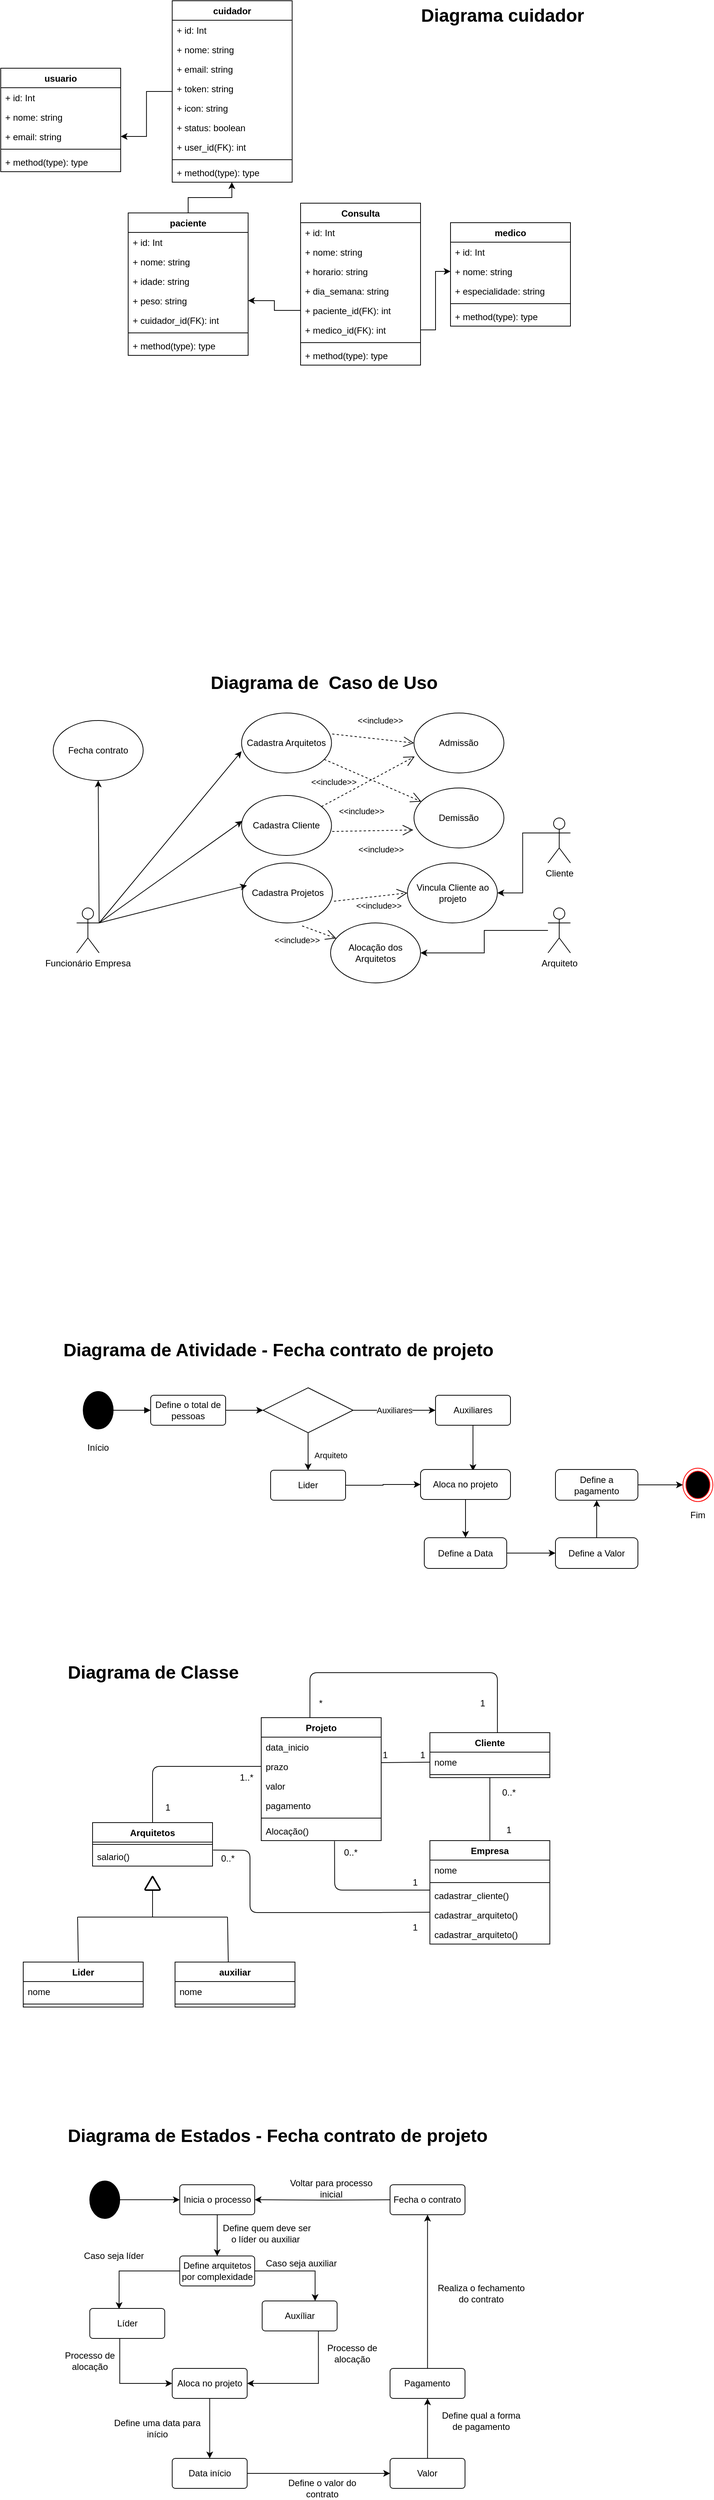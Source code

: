 <mxfile version="13.7.7" type="github">
  <diagram id="7yfuaPFkPIxmF3ERDpuB" name="Page-1">
    <mxGraphModel dx="1144" dy="1663" grid="1" gridSize="10" guides="1" tooltips="1" connect="1" arrows="1" fold="1" page="1" pageScale="1" pageWidth="827" pageHeight="1169" math="0" shadow="0">
      <root>
        <mxCell id="0" />
        <mxCell id="1" parent="0" />
        <mxCell id="OQ-tgse1IF2DtPBvfUPW-3" value="Funcionário Empresa&lt;br&gt;" style="shape=umlActor;verticalLabelPosition=bottom;verticalAlign=top;html=1;outlineConnect=0;" parent="1" vertex="1">
          <mxGeometry x="111.25" y="220" width="30" height="60" as="geometry" />
        </mxCell>
        <mxCell id="YpTb2yDTS_H1-tRBZsGE-2" value="Cadastra Arquitetos" style="ellipse;whiteSpace=wrap;html=1;" parent="1" vertex="1">
          <mxGeometry x="331.25" y="-40" width="120" height="80" as="geometry" />
        </mxCell>
        <mxCell id="nLzH2ek33vE7qJnSyAT2-4" value="Cadastra Cliente" style="ellipse;whiteSpace=wrap;html=1;" parent="1" vertex="1">
          <mxGeometry x="331.25" y="70" width="120" height="80" as="geometry" />
        </mxCell>
        <mxCell id="nLzH2ek33vE7qJnSyAT2-5" value="" style="endArrow=classic;html=1;exitX=1;exitY=0.333;exitDx=0;exitDy=0;exitPerimeter=0;entryX=0.008;entryY=0.425;entryDx=0;entryDy=0;entryPerimeter=0;" parent="1" source="OQ-tgse1IF2DtPBvfUPW-3" target="nLzH2ek33vE7qJnSyAT2-4" edge="1">
          <mxGeometry width="50" height="50" relative="1" as="geometry">
            <mxPoint x="381.25" y="330" as="sourcePoint" />
            <mxPoint x="431.25" y="280" as="targetPoint" />
          </mxGeometry>
        </mxCell>
        <mxCell id="nLzH2ek33vE7qJnSyAT2-6" value="Cadastra Projetos" style="ellipse;whiteSpace=wrap;html=1;" parent="1" vertex="1">
          <mxGeometry x="332.5" y="160" width="120" height="80" as="geometry" />
        </mxCell>
        <mxCell id="BsANQgFrOGwPwV-zjlsd-1" value="" style="endArrow=classic;html=1;entryX=0.05;entryY=0.375;entryDx=0;entryDy=0;entryPerimeter=0;" parent="1" target="nLzH2ek33vE7qJnSyAT2-6" edge="1">
          <mxGeometry width="50" height="50" relative="1" as="geometry">
            <mxPoint x="141.25" y="240" as="sourcePoint" />
            <mxPoint x="316.21" y="244" as="targetPoint" />
          </mxGeometry>
        </mxCell>
        <mxCell id="BsANQgFrOGwPwV-zjlsd-2" value="" style="endArrow=classic;html=1;entryX=0;entryY=0.638;entryDx=0;entryDy=0;entryPerimeter=0;" parent="1" target="YpTb2yDTS_H1-tRBZsGE-2" edge="1">
          <mxGeometry width="50" height="50" relative="1" as="geometry">
            <mxPoint x="141.25" y="240" as="sourcePoint" />
            <mxPoint x="431.25" y="280" as="targetPoint" />
          </mxGeometry>
        </mxCell>
        <mxCell id="BsANQgFrOGwPwV-zjlsd-3" value="Fecha contrato" style="ellipse;whiteSpace=wrap;html=1;" parent="1" vertex="1">
          <mxGeometry x="80" y="-30" width="120" height="80" as="geometry" />
        </mxCell>
        <mxCell id="BsANQgFrOGwPwV-zjlsd-4" value="" style="endArrow=classic;html=1;entryX=0.5;entryY=1;entryDx=0;entryDy=0;" parent="1" target="BsANQgFrOGwPwV-zjlsd-3" edge="1">
          <mxGeometry width="50" height="50" relative="1" as="geometry">
            <mxPoint x="141.25" y="240" as="sourcePoint" />
            <mxPoint x="431.25" y="340" as="targetPoint" />
          </mxGeometry>
        </mxCell>
        <mxCell id="BsANQgFrOGwPwV-zjlsd-6" value="Alocação dos Arquitetos" style="ellipse;whiteSpace=wrap;html=1;" parent="1" vertex="1">
          <mxGeometry x="450" y="240" width="120" height="80" as="geometry" />
        </mxCell>
        <mxCell id="BsANQgFrOGwPwV-zjlsd-9" value="Vincula Cliente ao projeto" style="ellipse;whiteSpace=wrap;html=1;" parent="1" vertex="1">
          <mxGeometry x="552.5" y="160" width="120" height="80" as="geometry" />
        </mxCell>
        <mxCell id="BsANQgFrOGwPwV-zjlsd-17" value="&amp;lt;&amp;lt;include&amp;gt;&amp;gt;" style="endArrow=open;endSize=12;dashed=1;html=1;exitX=1.017;exitY=0.638;exitDx=0;exitDy=0;exitPerimeter=0;entryX=0;entryY=0.5;entryDx=0;entryDy=0;" parent="1" source="nLzH2ek33vE7qJnSyAT2-6" target="BsANQgFrOGwPwV-zjlsd-9" edge="1">
          <mxGeometry x="0.186" y="-13" width="160" relative="1" as="geometry">
            <mxPoint x="361.25" y="220" as="sourcePoint" />
            <mxPoint x="581.25" y="240" as="targetPoint" />
            <mxPoint as="offset" />
          </mxGeometry>
        </mxCell>
        <mxCell id="BsANQgFrOGwPwV-zjlsd-18" value="Admissão" style="ellipse;whiteSpace=wrap;html=1;" parent="1" vertex="1">
          <mxGeometry x="561.25" y="-40" width="120" height="80" as="geometry" />
        </mxCell>
        <mxCell id="BsANQgFrOGwPwV-zjlsd-19" value="Demissão" style="ellipse;whiteSpace=wrap;html=1;" parent="1" vertex="1">
          <mxGeometry x="561.25" y="60" width="120" height="80" as="geometry" />
        </mxCell>
        <mxCell id="BsANQgFrOGwPwV-zjlsd-20" value="&amp;lt;&amp;lt;include&amp;gt;&amp;gt;" style="endArrow=open;endSize=12;dashed=1;html=1;exitX=1.008;exitY=0.6;exitDx=0;exitDy=0;exitPerimeter=0;entryX=-0.008;entryY=0.7;entryDx=0;entryDy=0;entryPerimeter=0;" parent="1" source="nLzH2ek33vE7qJnSyAT2-4" target="BsANQgFrOGwPwV-zjlsd-19" edge="1">
          <mxGeometry x="0.183" y="-26" width="160" relative="1" as="geometry">
            <mxPoint x="463.29" y="271.04" as="sourcePoint" />
            <mxPoint x="551.25" y="120" as="targetPoint" />
            <mxPoint y="-1" as="offset" />
          </mxGeometry>
        </mxCell>
        <mxCell id="BsANQgFrOGwPwV-zjlsd-22" value="&amp;lt;&amp;lt;include&amp;gt;&amp;gt;" style="endArrow=open;endSize=12;dashed=1;html=1;exitX=1.008;exitY=0.35;exitDx=0;exitDy=0;exitPerimeter=0;entryX=0;entryY=0.5;entryDx=0;entryDy=0;" parent="1" source="YpTb2yDTS_H1-tRBZsGE-2" target="BsANQgFrOGwPwV-zjlsd-18" edge="1">
          <mxGeometry x="0.118" y="25" width="160" relative="1" as="geometry">
            <mxPoint x="462.21" y="148" as="sourcePoint" />
            <mxPoint x="570.29" y="126" as="targetPoint" />
            <mxPoint as="offset" />
          </mxGeometry>
        </mxCell>
        <mxCell id="BsANQgFrOGwPwV-zjlsd-23" value="&amp;lt;&amp;lt;include&amp;gt;&amp;gt;" style="endArrow=open;endSize=12;dashed=1;html=1;entryX=0.008;entryY=0.725;entryDx=0;entryDy=0;entryPerimeter=0;" parent="1" source="nLzH2ek33vE7qJnSyAT2-4" target="BsANQgFrOGwPwV-zjlsd-18" edge="1">
          <mxGeometry x="-0.374" y="-31" width="160" relative="1" as="geometry">
            <mxPoint x="462.21" y="148" as="sourcePoint" />
            <mxPoint x="570.29" y="126" as="targetPoint" />
            <mxPoint as="offset" />
          </mxGeometry>
        </mxCell>
        <mxCell id="BsANQgFrOGwPwV-zjlsd-24" value="&amp;lt;&amp;lt;include&amp;gt;&amp;gt;" style="endArrow=open;endSize=12;dashed=1;html=1;" parent="1" source="YpTb2yDTS_H1-tRBZsGE-2" target="BsANQgFrOGwPwV-zjlsd-19" edge="1">
          <mxGeometry x="-0.666" y="-23" width="160" relative="1" as="geometry">
            <mxPoint x="452.21" y="-2" as="sourcePoint" />
            <mxPoint x="571.25" y="10" as="targetPoint" />
            <mxPoint as="offset" />
          </mxGeometry>
        </mxCell>
        <mxCell id="Zmke27qp80-n7V2kaBV9-30" style="edgeStyle=orthogonalEdgeStyle;rounded=0;orthogonalLoop=1;jettySize=auto;html=1;" edge="1" parent="1" source="Zmke27qp80-n7V2kaBV9-21" target="Zmke27qp80-n7V2kaBV9-8">
          <mxGeometry relative="1" as="geometry" />
        </mxCell>
        <mxCell id="Zmke27qp80-n7V2kaBV9-1" value="usuario" style="swimlane;fontStyle=1;align=center;verticalAlign=top;childLayout=stackLayout;horizontal=1;startSize=26;horizontalStack=0;resizeParent=1;resizeParentMax=0;resizeLast=0;collapsible=1;marginBottom=0;" vertex="1" parent="1">
          <mxGeometry x="10" y="-900" width="160" height="138" as="geometry" />
        </mxCell>
        <mxCell id="Zmke27qp80-n7V2kaBV9-2" value="+ id: Int" style="text;strokeColor=none;fillColor=none;align=left;verticalAlign=top;spacingLeft=4;spacingRight=4;overflow=hidden;rotatable=0;points=[[0,0.5],[1,0.5]];portConstraint=eastwest;" vertex="1" parent="Zmke27qp80-n7V2kaBV9-1">
          <mxGeometry y="26" width="160" height="26" as="geometry" />
        </mxCell>
        <mxCell id="Zmke27qp80-n7V2kaBV9-6" value="+ nome: string" style="text;strokeColor=none;fillColor=none;align=left;verticalAlign=top;spacingLeft=4;spacingRight=4;overflow=hidden;rotatable=0;points=[[0,0.5],[1,0.5]];portConstraint=eastwest;" vertex="1" parent="Zmke27qp80-n7V2kaBV9-1">
          <mxGeometry y="52" width="160" height="26" as="geometry" />
        </mxCell>
        <mxCell id="Zmke27qp80-n7V2kaBV9-8" value="+ email: string" style="text;strokeColor=none;fillColor=none;align=left;verticalAlign=top;spacingLeft=4;spacingRight=4;overflow=hidden;rotatable=0;points=[[0,0.5],[1,0.5]];portConstraint=eastwest;" vertex="1" parent="Zmke27qp80-n7V2kaBV9-1">
          <mxGeometry y="78" width="160" height="26" as="geometry" />
        </mxCell>
        <mxCell id="Zmke27qp80-n7V2kaBV9-3" value="" style="line;strokeWidth=1;fillColor=none;align=left;verticalAlign=middle;spacingTop=-1;spacingLeft=3;spacingRight=3;rotatable=0;labelPosition=right;points=[];portConstraint=eastwest;" vertex="1" parent="Zmke27qp80-n7V2kaBV9-1">
          <mxGeometry y="104" width="160" height="8" as="geometry" />
        </mxCell>
        <mxCell id="Zmke27qp80-n7V2kaBV9-4" value="+ method(type): type" style="text;strokeColor=none;fillColor=none;align=left;verticalAlign=top;spacingLeft=4;spacingRight=4;overflow=hidden;rotatable=0;points=[[0,0.5],[1,0.5]];portConstraint=eastwest;" vertex="1" parent="Zmke27qp80-n7V2kaBV9-1">
          <mxGeometry y="112" width="160" height="26" as="geometry" />
        </mxCell>
        <mxCell id="Zmke27qp80-n7V2kaBV9-15" value="Consulta" style="swimlane;fontStyle=1;align=center;verticalAlign=top;childLayout=stackLayout;horizontal=1;startSize=26;horizontalStack=0;resizeParent=1;resizeParentMax=0;resizeLast=0;collapsible=1;marginBottom=0;" vertex="1" parent="1">
          <mxGeometry x="410" y="-720" width="160" height="216" as="geometry" />
        </mxCell>
        <mxCell id="Zmke27qp80-n7V2kaBV9-16" value="+ id: Int" style="text;strokeColor=none;fillColor=none;align=left;verticalAlign=top;spacingLeft=4;spacingRight=4;overflow=hidden;rotatable=0;points=[[0,0.5],[1,0.5]];portConstraint=eastwest;" vertex="1" parent="Zmke27qp80-n7V2kaBV9-15">
          <mxGeometry y="26" width="160" height="26" as="geometry" />
        </mxCell>
        <mxCell id="Zmke27qp80-n7V2kaBV9-17" value="+ nome: string" style="text;strokeColor=none;fillColor=none;align=left;verticalAlign=top;spacingLeft=4;spacingRight=4;overflow=hidden;rotatable=0;points=[[0,0.5],[1,0.5]];portConstraint=eastwest;" vertex="1" parent="Zmke27qp80-n7V2kaBV9-15">
          <mxGeometry y="52" width="160" height="26" as="geometry" />
        </mxCell>
        <mxCell id="Zmke27qp80-n7V2kaBV9-29" value="+ horario: string" style="text;strokeColor=none;fillColor=none;align=left;verticalAlign=top;spacingLeft=4;spacingRight=4;overflow=hidden;rotatable=0;points=[[0,0.5],[1,0.5]];portConstraint=eastwest;" vertex="1" parent="Zmke27qp80-n7V2kaBV9-15">
          <mxGeometry y="78" width="160" height="26" as="geometry" />
        </mxCell>
        <mxCell id="Zmke27qp80-n7V2kaBV9-18" value="+ dia_semana: string" style="text;strokeColor=none;fillColor=none;align=left;verticalAlign=top;spacingLeft=4;spacingRight=4;overflow=hidden;rotatable=0;points=[[0,0.5],[1,0.5]];portConstraint=eastwest;" vertex="1" parent="Zmke27qp80-n7V2kaBV9-15">
          <mxGeometry y="104" width="160" height="26" as="geometry" />
        </mxCell>
        <mxCell id="Zmke27qp80-n7V2kaBV9-41" value="+ paciente_id(FK): int" style="text;strokeColor=none;fillColor=none;align=left;verticalAlign=top;spacingLeft=4;spacingRight=4;overflow=hidden;rotatable=0;points=[[0,0.5],[1,0.5]];portConstraint=eastwest;" vertex="1" parent="Zmke27qp80-n7V2kaBV9-15">
          <mxGeometry y="130" width="160" height="26" as="geometry" />
        </mxCell>
        <mxCell id="Zmke27qp80-n7V2kaBV9-42" value="+ medico_id(FK): int" style="text;strokeColor=none;fillColor=none;align=left;verticalAlign=top;spacingLeft=4;spacingRight=4;overflow=hidden;rotatable=0;points=[[0,0.5],[1,0.5]];portConstraint=eastwest;" vertex="1" parent="Zmke27qp80-n7V2kaBV9-15">
          <mxGeometry y="156" width="160" height="26" as="geometry" />
        </mxCell>
        <mxCell id="Zmke27qp80-n7V2kaBV9-19" value="" style="line;strokeWidth=1;fillColor=none;align=left;verticalAlign=middle;spacingTop=-1;spacingLeft=3;spacingRight=3;rotatable=0;labelPosition=right;points=[];portConstraint=eastwest;" vertex="1" parent="Zmke27qp80-n7V2kaBV9-15">
          <mxGeometry y="182" width="160" height="8" as="geometry" />
        </mxCell>
        <mxCell id="Zmke27qp80-n7V2kaBV9-20" value="+ method(type): type" style="text;strokeColor=none;fillColor=none;align=left;verticalAlign=top;spacingLeft=4;spacingRight=4;overflow=hidden;rotatable=0;points=[[0,0.5],[1,0.5]];portConstraint=eastwest;" vertex="1" parent="Zmke27qp80-n7V2kaBV9-15">
          <mxGeometry y="190" width="160" height="26" as="geometry" />
        </mxCell>
        <mxCell id="Zmke27qp80-n7V2kaBV9-21" value="cuidador" style="swimlane;fontStyle=1;align=center;verticalAlign=top;childLayout=stackLayout;horizontal=1;startSize=26;horizontalStack=0;resizeParent=1;resizeParentMax=0;resizeLast=0;collapsible=1;marginBottom=0;" vertex="1" parent="1">
          <mxGeometry x="238.75" y="-990" width="160" height="242" as="geometry" />
        </mxCell>
        <mxCell id="Zmke27qp80-n7V2kaBV9-22" value="+ id: Int" style="text;strokeColor=none;fillColor=none;align=left;verticalAlign=top;spacingLeft=4;spacingRight=4;overflow=hidden;rotatable=0;points=[[0,0.5],[1,0.5]];portConstraint=eastwest;" vertex="1" parent="Zmke27qp80-n7V2kaBV9-21">
          <mxGeometry y="26" width="160" height="26" as="geometry" />
        </mxCell>
        <mxCell id="Zmke27qp80-n7V2kaBV9-23" value="+ nome: string" style="text;strokeColor=none;fillColor=none;align=left;verticalAlign=top;spacingLeft=4;spacingRight=4;overflow=hidden;rotatable=0;points=[[0,0.5],[1,0.5]];portConstraint=eastwest;" vertex="1" parent="Zmke27qp80-n7V2kaBV9-21">
          <mxGeometry y="52" width="160" height="26" as="geometry" />
        </mxCell>
        <mxCell id="Zmke27qp80-n7V2kaBV9-27" value="+ email: string" style="text;strokeColor=none;fillColor=none;align=left;verticalAlign=top;spacingLeft=4;spacingRight=4;overflow=hidden;rotatable=0;points=[[0,0.5],[1,0.5]];portConstraint=eastwest;" vertex="1" parent="Zmke27qp80-n7V2kaBV9-21">
          <mxGeometry y="78" width="160" height="26" as="geometry" />
        </mxCell>
        <mxCell id="Zmke27qp80-n7V2kaBV9-45" value="+ token: string" style="text;strokeColor=none;fillColor=none;align=left;verticalAlign=top;spacingLeft=4;spacingRight=4;overflow=hidden;rotatable=0;points=[[0,0.5],[1,0.5]];portConstraint=eastwest;" vertex="1" parent="Zmke27qp80-n7V2kaBV9-21">
          <mxGeometry y="104" width="160" height="26" as="geometry" />
        </mxCell>
        <mxCell id="Zmke27qp80-n7V2kaBV9-46" value="+ icon: string" style="text;strokeColor=none;fillColor=none;align=left;verticalAlign=top;spacingLeft=4;spacingRight=4;overflow=hidden;rotatable=0;points=[[0,0.5],[1,0.5]];portConstraint=eastwest;" vertex="1" parent="Zmke27qp80-n7V2kaBV9-21">
          <mxGeometry y="130" width="160" height="26" as="geometry" />
        </mxCell>
        <mxCell id="Zmke27qp80-n7V2kaBV9-47" value="+ status: boolean" style="text;strokeColor=none;fillColor=none;align=left;verticalAlign=top;spacingLeft=4;spacingRight=4;overflow=hidden;rotatable=0;points=[[0,0.5],[1,0.5]];portConstraint=eastwest;" vertex="1" parent="Zmke27qp80-n7V2kaBV9-21">
          <mxGeometry y="156" width="160" height="26" as="geometry" />
        </mxCell>
        <mxCell id="Zmke27qp80-n7V2kaBV9-24" value="+ user_id(FK): int" style="text;strokeColor=none;fillColor=none;align=left;verticalAlign=top;spacingLeft=4;spacingRight=4;overflow=hidden;rotatable=0;points=[[0,0.5],[1,0.5]];portConstraint=eastwest;" vertex="1" parent="Zmke27qp80-n7V2kaBV9-21">
          <mxGeometry y="182" width="160" height="26" as="geometry" />
        </mxCell>
        <mxCell id="Zmke27qp80-n7V2kaBV9-25" value="" style="line;strokeWidth=1;fillColor=none;align=left;verticalAlign=middle;spacingTop=-1;spacingLeft=3;spacingRight=3;rotatable=0;labelPosition=right;points=[];portConstraint=eastwest;" vertex="1" parent="Zmke27qp80-n7V2kaBV9-21">
          <mxGeometry y="208" width="160" height="8" as="geometry" />
        </mxCell>
        <mxCell id="Zmke27qp80-n7V2kaBV9-26" value="+ method(type): type" style="text;strokeColor=none;fillColor=none;align=left;verticalAlign=top;spacingLeft=4;spacingRight=4;overflow=hidden;rotatable=0;points=[[0,0.5],[1,0.5]];portConstraint=eastwest;" vertex="1" parent="Zmke27qp80-n7V2kaBV9-21">
          <mxGeometry y="216" width="160" height="26" as="geometry" />
        </mxCell>
        <mxCell id="8guNKXexJQ4U-WP37phq-1" value="" style="shape=mxgraph.bpmn.shape;html=1;verticalLabelPosition=bottom;labelBackgroundColor=#000;verticalAlign=top;align=center;perimeter=ellipsePerimeter;outlineConnect=0;outline=standard;symbol=general;strokeColor=#000;fillColor=#000000;" parent="1" vertex="1">
          <mxGeometry x="120" y="865" width="40" height="50" as="geometry" />
        </mxCell>
        <mxCell id="8guNKXexJQ4U-WP37phq-3" value="" style="endArrow=block;endFill=1;endSize=6;html=1;exitX=1;exitY=0.5;exitDx=0;exitDy=0;entryX=0;entryY=0.5;entryDx=0;entryDy=0;" parent="1" source="8guNKXexJQ4U-WP37phq-1" target="8guNKXexJQ4U-WP37phq-5" edge="1">
          <mxGeometry width="100" relative="1" as="geometry">
            <mxPoint x="340" y="870" as="sourcePoint" />
            <mxPoint x="240" y="905" as="targetPoint" />
          </mxGeometry>
        </mxCell>
        <mxCell id="8guNKXexJQ4U-WP37phq-4" value="" style="shape=rhombus;perimeter=rhombusPerimeter;whiteSpace=wrap;html=1;align=center;" parent="1" vertex="1">
          <mxGeometry x="360" y="860" width="120" height="60" as="geometry" />
        </mxCell>
        <mxCell id="8guNKXexJQ4U-WP37phq-5" value="Define o total de pessoas" style="rounded=1;arcSize=10;whiteSpace=wrap;html=1;align=center;" parent="1" vertex="1">
          <mxGeometry x="210" y="870" width="100" height="40" as="geometry" />
        </mxCell>
        <mxCell id="8guNKXexJQ4U-WP37phq-9" value="" style="endArrow=classic;html=1;entryX=0;entryY=0.5;entryDx=0;entryDy=0;exitX=1;exitY=0.5;exitDx=0;exitDy=0;" parent="1" source="8guNKXexJQ4U-WP37phq-5" target="8guNKXexJQ4U-WP37phq-4" edge="1">
          <mxGeometry relative="1" as="geometry">
            <mxPoint x="340" y="970" as="sourcePoint" />
            <mxPoint x="440" y="970" as="targetPoint" />
          </mxGeometry>
        </mxCell>
        <mxCell id="8guNKXexJQ4U-WP37phq-11" value="" style="endArrow=classic;html=1;exitX=0.5;exitY=1;exitDx=0;exitDy=0;" parent="1" source="8guNKXexJQ4U-WP37phq-4" target="8guNKXexJQ4U-WP37phq-16" edge="1">
          <mxGeometry relative="1" as="geometry">
            <mxPoint x="540" y="940" as="sourcePoint" />
            <mxPoint x="550" y="1040" as="targetPoint" />
          </mxGeometry>
        </mxCell>
        <mxCell id="8guNKXexJQ4U-WP37phq-12" value="Arquiteto" style="edgeLabel;resizable=0;html=1;align=center;verticalAlign=middle;" parent="8guNKXexJQ4U-WP37phq-11" connectable="0" vertex="1">
          <mxGeometry relative="1" as="geometry">
            <mxPoint x="30" y="5" as="offset" />
          </mxGeometry>
        </mxCell>
        <mxCell id="8guNKXexJQ4U-WP37phq-13" value="" style="endArrow=classic;html=1;exitX=1;exitY=0.5;exitDx=0;exitDy=0;entryX=0;entryY=0.5;entryDx=0;entryDy=0;" parent="1" source="8guNKXexJQ4U-WP37phq-4" target="8guNKXexJQ4U-WP37phq-15" edge="1">
          <mxGeometry relative="1" as="geometry">
            <mxPoint x="340" y="1030" as="sourcePoint" />
            <mxPoint x="700" y="900" as="targetPoint" />
          </mxGeometry>
        </mxCell>
        <mxCell id="8guNKXexJQ4U-WP37phq-14" value="Auxiliares" style="edgeLabel;resizable=0;html=1;align=center;verticalAlign=middle;" parent="8guNKXexJQ4U-WP37phq-13" connectable="0" vertex="1">
          <mxGeometry relative="1" as="geometry" />
        </mxCell>
        <mxCell id="8guNKXexJQ4U-WP37phq-17" style="edgeStyle=orthogonalEdgeStyle;rounded=0;orthogonalLoop=1;jettySize=auto;html=1;entryX=0.583;entryY=0.05;entryDx=0;entryDy=0;entryPerimeter=0;" parent="1" source="8guNKXexJQ4U-WP37phq-15" target="8guNKXexJQ4U-WP37phq-19" edge="1">
          <mxGeometry relative="1" as="geometry">
            <mxPoint x="750" y="1020" as="targetPoint" />
          </mxGeometry>
        </mxCell>
        <mxCell id="8guNKXexJQ4U-WP37phq-15" value="Auxiliares" style="rounded=1;arcSize=10;whiteSpace=wrap;html=1;align=center;" parent="1" vertex="1">
          <mxGeometry x="590" y="870" width="100" height="40" as="geometry" />
        </mxCell>
        <mxCell id="8guNKXexJQ4U-WP37phq-18" style="edgeStyle=orthogonalEdgeStyle;rounded=0;orthogonalLoop=1;jettySize=auto;html=1;" parent="1" source="8guNKXexJQ4U-WP37phq-16" target="8guNKXexJQ4U-WP37phq-19" edge="1">
          <mxGeometry relative="1" as="geometry">
            <mxPoint x="700" y="1060" as="targetPoint" />
          </mxGeometry>
        </mxCell>
        <mxCell id="Zmke27qp80-n7V2kaBV9-33" style="edgeStyle=orthogonalEdgeStyle;rounded=0;orthogonalLoop=1;jettySize=auto;html=1;entryX=0.497;entryY=1;entryDx=0;entryDy=0;entryPerimeter=0;" edge="1" parent="1" source="Zmke27qp80-n7V2kaBV9-9" target="Zmke27qp80-n7V2kaBV9-26">
          <mxGeometry relative="1" as="geometry" />
        </mxCell>
        <mxCell id="Zmke27qp80-n7V2kaBV9-34" value="medico" style="swimlane;fontStyle=1;align=center;verticalAlign=top;childLayout=stackLayout;horizontal=1;startSize=26;horizontalStack=0;resizeParent=1;resizeParentMax=0;resizeLast=0;collapsible=1;marginBottom=0;" vertex="1" parent="1">
          <mxGeometry x="610" y="-694" width="160" height="138" as="geometry" />
        </mxCell>
        <mxCell id="Zmke27qp80-n7V2kaBV9-35" value="+ id: Int" style="text;strokeColor=none;fillColor=none;align=left;verticalAlign=top;spacingLeft=4;spacingRight=4;overflow=hidden;rotatable=0;points=[[0,0.5],[1,0.5]];portConstraint=eastwest;" vertex="1" parent="Zmke27qp80-n7V2kaBV9-34">
          <mxGeometry y="26" width="160" height="26" as="geometry" />
        </mxCell>
        <mxCell id="Zmke27qp80-n7V2kaBV9-36" value="+ nome: string" style="text;strokeColor=none;fillColor=none;align=left;verticalAlign=top;spacingLeft=4;spacingRight=4;overflow=hidden;rotatable=0;points=[[0,0.5],[1,0.5]];portConstraint=eastwest;" vertex="1" parent="Zmke27qp80-n7V2kaBV9-34">
          <mxGeometry y="52" width="160" height="26" as="geometry" />
        </mxCell>
        <mxCell id="Zmke27qp80-n7V2kaBV9-37" value="+ especialidade: string" style="text;strokeColor=none;fillColor=none;align=left;verticalAlign=top;spacingLeft=4;spacingRight=4;overflow=hidden;rotatable=0;points=[[0,0.5],[1,0.5]];portConstraint=eastwest;" vertex="1" parent="Zmke27qp80-n7V2kaBV9-34">
          <mxGeometry y="78" width="160" height="26" as="geometry" />
        </mxCell>
        <mxCell id="Zmke27qp80-n7V2kaBV9-39" value="" style="line;strokeWidth=1;fillColor=none;align=left;verticalAlign=middle;spacingTop=-1;spacingLeft=3;spacingRight=3;rotatable=0;labelPosition=right;points=[];portConstraint=eastwest;" vertex="1" parent="Zmke27qp80-n7V2kaBV9-34">
          <mxGeometry y="104" width="160" height="8" as="geometry" />
        </mxCell>
        <mxCell id="Zmke27qp80-n7V2kaBV9-40" value="+ method(type): type" style="text;strokeColor=none;fillColor=none;align=left;verticalAlign=top;spacingLeft=4;spacingRight=4;overflow=hidden;rotatable=0;points=[[0,0.5],[1,0.5]];portConstraint=eastwest;" vertex="1" parent="Zmke27qp80-n7V2kaBV9-34">
          <mxGeometry y="112" width="160" height="26" as="geometry" />
        </mxCell>
        <mxCell id="Zmke27qp80-n7V2kaBV9-9" value="paciente" style="swimlane;fontStyle=1;align=center;verticalAlign=top;childLayout=stackLayout;horizontal=1;startSize=26;horizontalStack=0;resizeParent=1;resizeParentMax=0;resizeLast=0;collapsible=1;marginBottom=0;" vertex="1" parent="1">
          <mxGeometry x="180" y="-707" width="160" height="190" as="geometry" />
        </mxCell>
        <mxCell id="Zmke27qp80-n7V2kaBV9-10" value="+ id: Int" style="text;strokeColor=none;fillColor=none;align=left;verticalAlign=top;spacingLeft=4;spacingRight=4;overflow=hidden;rotatable=0;points=[[0,0.5],[1,0.5]];portConstraint=eastwest;" vertex="1" parent="Zmke27qp80-n7V2kaBV9-9">
          <mxGeometry y="26" width="160" height="26" as="geometry" />
        </mxCell>
        <mxCell id="Zmke27qp80-n7V2kaBV9-11" value="+ nome: string" style="text;strokeColor=none;fillColor=none;align=left;verticalAlign=top;spacingLeft=4;spacingRight=4;overflow=hidden;rotatable=0;points=[[0,0.5],[1,0.5]];portConstraint=eastwest;" vertex="1" parent="Zmke27qp80-n7V2kaBV9-9">
          <mxGeometry y="52" width="160" height="26" as="geometry" />
        </mxCell>
        <mxCell id="Zmke27qp80-n7V2kaBV9-12" value="+ idade: string" style="text;strokeColor=none;fillColor=none;align=left;verticalAlign=top;spacingLeft=4;spacingRight=4;overflow=hidden;rotatable=0;points=[[0,0.5],[1,0.5]];portConstraint=eastwest;" vertex="1" parent="Zmke27qp80-n7V2kaBV9-9">
          <mxGeometry y="78" width="160" height="26" as="geometry" />
        </mxCell>
        <mxCell id="Zmke27qp80-n7V2kaBV9-28" value="+ peso: string" style="text;strokeColor=none;fillColor=none;align=left;verticalAlign=top;spacingLeft=4;spacingRight=4;overflow=hidden;rotatable=0;points=[[0,0.5],[1,0.5]];portConstraint=eastwest;" vertex="1" parent="Zmke27qp80-n7V2kaBV9-9">
          <mxGeometry y="104" width="160" height="26" as="geometry" />
        </mxCell>
        <mxCell id="Zmke27qp80-n7V2kaBV9-31" value="+ cuidador_id(FK): int" style="text;strokeColor=none;fillColor=none;align=left;verticalAlign=top;spacingLeft=4;spacingRight=4;overflow=hidden;rotatable=0;points=[[0,0.5],[1,0.5]];portConstraint=eastwest;" vertex="1" parent="Zmke27qp80-n7V2kaBV9-9">
          <mxGeometry y="130" width="160" height="26" as="geometry" />
        </mxCell>
        <mxCell id="Zmke27qp80-n7V2kaBV9-13" value="" style="line;strokeWidth=1;fillColor=none;align=left;verticalAlign=middle;spacingTop=-1;spacingLeft=3;spacingRight=3;rotatable=0;labelPosition=right;points=[];portConstraint=eastwest;" vertex="1" parent="Zmke27qp80-n7V2kaBV9-9">
          <mxGeometry y="156" width="160" height="8" as="geometry" />
        </mxCell>
        <mxCell id="Zmke27qp80-n7V2kaBV9-14" value="+ method(type): type" style="text;strokeColor=none;fillColor=none;align=left;verticalAlign=top;spacingLeft=4;spacingRight=4;overflow=hidden;rotatable=0;points=[[0,0.5],[1,0.5]];portConstraint=eastwest;" vertex="1" parent="Zmke27qp80-n7V2kaBV9-9">
          <mxGeometry y="164" width="160" height="26" as="geometry" />
        </mxCell>
        <mxCell id="8guNKXexJQ4U-WP37phq-16" value="Lider" style="rounded=1;arcSize=10;whiteSpace=wrap;html=1;align=center;" parent="1" vertex="1">
          <mxGeometry x="370" y="970" width="100" height="40" as="geometry" />
        </mxCell>
        <mxCell id="8guNKXexJQ4U-WP37phq-21" style="edgeStyle=orthogonalEdgeStyle;rounded=0;orthogonalLoop=1;jettySize=auto;html=1;entryX=0.5;entryY=0;entryDx=0;entryDy=0;" parent="1" source="8guNKXexJQ4U-WP37phq-19" target="8guNKXexJQ4U-WP37phq-22" edge="1">
          <mxGeometry relative="1" as="geometry">
            <mxPoint x="630" y="1060" as="targetPoint" />
          </mxGeometry>
        </mxCell>
        <mxCell id="8guNKXexJQ4U-WP37phq-19" value="Aloca no projeto" style="rounded=1;whiteSpace=wrap;html=1;" parent="1" vertex="1">
          <mxGeometry x="570" y="969" width="120" height="40" as="geometry" />
        </mxCell>
        <mxCell id="8guNKXexJQ4U-WP37phq-24" style="edgeStyle=orthogonalEdgeStyle;rounded=0;orthogonalLoop=1;jettySize=auto;html=1;entryX=0;entryY=0.5;entryDx=0;entryDy=0;" parent="1" source="8guNKXexJQ4U-WP37phq-22" target="8guNKXexJQ4U-WP37phq-25" edge="1">
          <mxGeometry relative="1" as="geometry">
            <mxPoint x="740" y="1080.5" as="targetPoint" />
          </mxGeometry>
        </mxCell>
        <mxCell id="8guNKXexJQ4U-WP37phq-22" value="Define a Data" style="rounded=1;whiteSpace=wrap;html=1;" parent="1" vertex="1">
          <mxGeometry x="575" y="1060" width="110" height="41" as="geometry" />
        </mxCell>
        <mxCell id="8guNKXexJQ4U-WP37phq-27" value="" style="edgeStyle=orthogonalEdgeStyle;rounded=0;orthogonalLoop=1;jettySize=auto;html=1;" parent="1" source="8guNKXexJQ4U-WP37phq-25" target="8guNKXexJQ4U-WP37phq-26" edge="1">
          <mxGeometry relative="1" as="geometry" />
        </mxCell>
        <mxCell id="8guNKXexJQ4U-WP37phq-25" value="Define a Valor" style="rounded=1;whiteSpace=wrap;html=1;" parent="1" vertex="1">
          <mxGeometry x="750" y="1060" width="110" height="41" as="geometry" />
        </mxCell>
        <mxCell id="8guNKXexJQ4U-WP37phq-28" style="edgeStyle=orthogonalEdgeStyle;rounded=0;orthogonalLoop=1;jettySize=auto;html=1;entryX=0;entryY=0.5;entryDx=0;entryDy=0;" parent="1" source="8guNKXexJQ4U-WP37phq-26" target="8guNKXexJQ4U-WP37phq-29" edge="1">
          <mxGeometry relative="1" as="geometry">
            <mxPoint x="950" y="989.5" as="targetPoint" />
          </mxGeometry>
        </mxCell>
        <mxCell id="8guNKXexJQ4U-WP37phq-26" value="Define a pagamento" style="rounded=1;whiteSpace=wrap;html=1;" parent="1" vertex="1">
          <mxGeometry x="750" y="969" width="110" height="41" as="geometry" />
        </mxCell>
        <mxCell id="8guNKXexJQ4U-WP37phq-29" value="" style="ellipse;html=1;shape=endState;fillColor=#000000;strokeColor=#ff0000;" parent="1" vertex="1">
          <mxGeometry x="920" y="967.25" width="40" height="44.5" as="geometry" />
        </mxCell>
        <mxCell id="8guNKXexJQ4U-WP37phq-30" value="Início" style="text;html=1;strokeColor=none;fillColor=none;align=center;verticalAlign=middle;whiteSpace=wrap;rounded=0;" parent="1" vertex="1">
          <mxGeometry x="120" y="930" width="40" height="20" as="geometry" />
        </mxCell>
        <mxCell id="8guNKXexJQ4U-WP37phq-31" value="Fim" style="text;html=1;strokeColor=none;fillColor=none;align=center;verticalAlign=middle;whiteSpace=wrap;rounded=0;" parent="1" vertex="1">
          <mxGeometry x="920" y="1020" width="40" height="20" as="geometry" />
        </mxCell>
        <mxCell id="Xcf428lPId8a72EhN4wo-39" value="" style="endArrow=none;html=1;rounded=0;" parent="1" edge="1">
          <mxGeometry relative="1" as="geometry">
            <mxPoint x="112.5" y="1566" as="sourcePoint" />
            <mxPoint x="312.5" y="1566" as="targetPoint" />
          </mxGeometry>
        </mxCell>
        <mxCell id="Xcf428lPId8a72EhN4wo-40" value="" style="endArrow=none;html=1;rounded=0;exitX=0.444;exitY=0;exitDx=0;exitDy=0;exitPerimeter=0;" parent="1" edge="1">
          <mxGeometry relative="1" as="geometry">
            <mxPoint x="113.54" y="1626" as="sourcePoint" />
            <mxPoint x="112.5" y="1566" as="targetPoint" />
          </mxGeometry>
        </mxCell>
        <mxCell id="Xcf428lPId8a72EhN4wo-42" value="" style="endArrow=none;html=1;rounded=0;exitX=0.444;exitY=0;exitDx=0;exitDy=0;exitPerimeter=0;" parent="1" edge="1">
          <mxGeometry relative="1" as="geometry">
            <mxPoint x="313.54" y="1626" as="sourcePoint" />
            <mxPoint x="312.5" y="1566" as="targetPoint" />
          </mxGeometry>
        </mxCell>
        <mxCell id="Xcf428lPId8a72EhN4wo-43" value="" style="endArrow=none;html=1;rounded=0;" parent="1" edge="1">
          <mxGeometry relative="1" as="geometry">
            <mxPoint x="212.5" y="1566" as="sourcePoint" />
            <mxPoint x="212.5" y="1526" as="targetPoint" />
          </mxGeometry>
        </mxCell>
        <mxCell id="Xcf428lPId8a72EhN4wo-44" value="" style="strokeWidth=2;html=1;shape=mxgraph.flowchart.extract_or_measurement;whiteSpace=wrap;" parent="1" vertex="1">
          <mxGeometry x="202.5" y="1512" width="20" height="18" as="geometry" />
        </mxCell>
        <mxCell id="Xcf428lPId8a72EhN4wo-51" value="1" style="text;html=1;strokeColor=none;fillColor=none;align=center;verticalAlign=middle;whiteSpace=wrap;rounded=0;" parent="1" vertex="1">
          <mxGeometry x="632.5" y="1271" width="40" height="20" as="geometry" />
        </mxCell>
        <mxCell id="Xcf428lPId8a72EhN4wo-52" value="*" style="text;html=1;strokeColor=none;fillColor=none;align=center;verticalAlign=middle;whiteSpace=wrap;rounded=0;" parent="1" vertex="1">
          <mxGeometry x="416.5" y="1271" width="40" height="20" as="geometry" />
        </mxCell>
        <mxCell id="Xcf428lPId8a72EhN4wo-53" value="" style="endArrow=none;html=1;entryX=0.563;entryY=0.023;entryDx=0;entryDy=0;exitX=0.406;exitY=0;exitDx=0;exitDy=0;exitPerimeter=0;entryPerimeter=0;" parent="1" source="Xcf428lPId8a72EhN4wo-14" edge="1">
          <mxGeometry width="50" height="50" relative="1" as="geometry">
            <mxPoint x="362.5" y="1470" as="sourcePoint" />
            <mxPoint x="672.58" y="1321.38" as="targetPoint" />
            <Array as="points">
              <mxPoint x="422.5" y="1240" />
              <mxPoint x="552.5" y="1240" />
              <mxPoint x="672.5" y="1240" />
            </Array>
          </mxGeometry>
        </mxCell>
        <mxCell id="Xcf428lPId8a72EhN4wo-54" value="" style="endArrow=none;html=1;exitX=0.5;exitY=0;exitDx=0;exitDy=0;entryX=0.5;entryY=1;entryDx=0;entryDy=0;" parent="1" source="Xcf428lPId8a72EhN4wo-10" edge="1">
          <mxGeometry width="50" height="50" relative="1" as="geometry">
            <mxPoint x="662.5" y="1498" as="sourcePoint" />
            <mxPoint x="662.5" y="1380.0" as="targetPoint" />
          </mxGeometry>
        </mxCell>
        <mxCell id="Xcf428lPId8a72EhN4wo-55" value="1" style="text;html=1;strokeColor=none;fillColor=none;align=center;verticalAlign=middle;whiteSpace=wrap;rounded=0;" parent="1" vertex="1">
          <mxGeometry x="662.5" y="1470" width="40" height="20" as="geometry" />
        </mxCell>
        <mxCell id="Xcf428lPId8a72EhN4wo-56" value="0..*" style="text;html=1;strokeColor=none;fillColor=none;align=center;verticalAlign=middle;whiteSpace=wrap;rounded=0;" parent="1" vertex="1">
          <mxGeometry x="667.5" y="1390" width="40" height="20" as="geometry" />
        </mxCell>
        <mxCell id="Xcf428lPId8a72EhN4wo-57" value="" style="endArrow=none;html=1;exitX=0.5;exitY=0;exitDx=0;exitDy=0;entryX=0;entryY=0.5;entryDx=0;entryDy=0;" parent="1" source="Xcf428lPId8a72EhN4wo-1" target="Xcf428lPId8a72EhN4wo-24" edge="1">
          <mxGeometry width="50" height="50" relative="1" as="geometry">
            <mxPoint x="362.5" y="1470" as="sourcePoint" />
            <mxPoint x="355.5" y="1359" as="targetPoint" />
            <Array as="points">
              <mxPoint x="212.5" y="1365" />
            </Array>
          </mxGeometry>
        </mxCell>
        <mxCell id="Xcf428lPId8a72EhN4wo-58" value="" style="endArrow=none;html=1;entryX=0;entryY=0.5;entryDx=0;entryDy=0;exitX=0.611;exitY=1.03;exitDx=0;exitDy=0;exitPerimeter=0;" parent="1" source="Xcf428lPId8a72EhN4wo-17" edge="1">
          <mxGeometry width="50" height="50" relative="1" as="geometry">
            <mxPoint x="437.5" y="1470" as="sourcePoint" />
            <mxPoint x="582.5" y="1530" as="targetPoint" />
            <Array as="points">
              <mxPoint x="455.5" y="1530" />
            </Array>
          </mxGeometry>
        </mxCell>
        <mxCell id="Xcf428lPId8a72EhN4wo-59" value="" style="endArrow=none;html=1;exitX=1.005;exitY=0.176;exitDx=0;exitDy=0;exitPerimeter=0;entryX=0.002;entryY=0.366;entryDx=0;entryDy=0;entryPerimeter=0;" parent="1" source="Xcf428lPId8a72EhN4wo-4" target="Xcf428lPId8a72EhN4wo-70" edge="1">
          <mxGeometry width="50" height="50" relative="1" as="geometry">
            <mxPoint x="342.5" y="1485" as="sourcePoint" />
            <mxPoint x="643.62" y="1635.87" as="targetPoint" />
            <Array as="points">
              <mxPoint x="342.5" y="1477" />
              <mxPoint x="342.5" y="1560" />
              <mxPoint x="465.5" y="1560" />
              <mxPoint x="510" y="1560" />
            </Array>
          </mxGeometry>
        </mxCell>
        <mxCell id="Xcf428lPId8a72EhN4wo-61" value="1" style="text;html=1;strokeColor=none;fillColor=none;align=center;verticalAlign=middle;whiteSpace=wrap;rounded=0;" parent="1" vertex="1">
          <mxGeometry x="542.5" y="1510" width="40" height="20" as="geometry" />
        </mxCell>
        <mxCell id="Xcf428lPId8a72EhN4wo-62" value="0..*" style="text;html=1;strokeColor=none;fillColor=none;align=center;verticalAlign=middle;whiteSpace=wrap;rounded=0;" parent="1" vertex="1">
          <mxGeometry x="456.5" y="1470" width="40" height="20" as="geometry" />
        </mxCell>
        <mxCell id="Xcf428lPId8a72EhN4wo-63" value="0..*" style="text;html=1;strokeColor=none;fillColor=none;align=center;verticalAlign=middle;whiteSpace=wrap;rounded=0;" parent="1" vertex="1">
          <mxGeometry x="292.5" y="1478" width="40" height="20" as="geometry" />
        </mxCell>
        <mxCell id="Xcf428lPId8a72EhN4wo-64" value="" style="endArrow=none;html=1;exitX=1.001;exitY=0.31;exitDx=0;exitDy=0;exitPerimeter=0;entryX=-0.002;entryY=-0.022;entryDx=0;entryDy=0;entryPerimeter=0;" parent="1" source="Xcf428lPId8a72EhN4wo-24" edge="1">
          <mxGeometry width="50" height="50" relative="1" as="geometry">
            <mxPoint x="362.5" y="1380" as="sourcePoint" />
            <mxPoint x="582.18" y="1359.428" as="targetPoint" />
          </mxGeometry>
        </mxCell>
        <mxCell id="Xcf428lPId8a72EhN4wo-65" value="1" style="text;html=1;strokeColor=none;fillColor=none;align=center;verticalAlign=middle;whiteSpace=wrap;rounded=0;" parent="1" vertex="1">
          <mxGeometry x="502.5" y="1340" width="40" height="20" as="geometry" />
        </mxCell>
        <mxCell id="Xcf428lPId8a72EhN4wo-66" value="1" style="text;html=1;strokeColor=none;fillColor=none;align=center;verticalAlign=middle;whiteSpace=wrap;rounded=0;" parent="1" vertex="1">
          <mxGeometry x="552.5" y="1340" width="40" height="20" as="geometry" />
        </mxCell>
        <mxCell id="Xcf428lPId8a72EhN4wo-67" value="1&lt;span style=&quot;color: rgba(0 , 0 , 0 , 0) ; font-family: monospace ; font-size: 0px&quot;&gt;%3CmxGraphModel%3E%3Croot%3E%3CmxCell%20id%3D%220%22%2F%3E%3CmxCell%20id%3D%221%22%20parent%3D%220%22%2F%3E%3CmxCell%20id%3D%222%22%20value%3D%22*%22%20style%3D%22text%3Bhtml%3D1%3BstrokeColor%3Dnone%3BfillColor%3Dnone%3Balign%3Dcenter%3BverticalAlign%3Dmiddle%3BwhiteSpace%3Dwrap%3Brounded%3D0%3B%22%20vertex%3D%221%22%20parent%3D%221%22%3E%3CmxGeometry%20x%3D%22270%22%20y%3D%221398%22%20width%3D%2240%22%20height%3D%2220%22%20as%3D%22geometry%22%2F%3E%3C%2FmxCell%3E%3C%2Froot%3E%3C%2FmxGraphModel%3E&lt;/span&gt;" style="text;html=1;strokeColor=none;fillColor=none;align=center;verticalAlign=middle;whiteSpace=wrap;rounded=0;" parent="1" vertex="1">
          <mxGeometry x="212.5" y="1410" width="40" height="20" as="geometry" />
        </mxCell>
        <mxCell id="Xcf428lPId8a72EhN4wo-68" value="1..*" style="text;html=1;strokeColor=none;fillColor=none;align=center;verticalAlign=middle;whiteSpace=wrap;rounded=0;" parent="1" vertex="1">
          <mxGeometry x="317.5" y="1370" width="40" height="20" as="geometry" />
        </mxCell>
        <mxCell id="Xcf428lPId8a72EhN4wo-72" value="1" style="text;html=1;strokeColor=none;fillColor=none;align=center;verticalAlign=middle;whiteSpace=wrap;rounded=0;" parent="1" vertex="1">
          <mxGeometry x="542.5" y="1570" width="40" height="20" as="geometry" />
        </mxCell>
        <mxCell id="Xcf428lPId8a72EhN4wo-75" style="edgeStyle=orthogonalEdgeStyle;rounded=0;orthogonalLoop=1;jettySize=auto;html=1;" parent="1" source="Xcf428lPId8a72EhN4wo-74" edge="1">
          <mxGeometry relative="1" as="geometry">
            <mxPoint x="248.75" y="1943" as="targetPoint" />
          </mxGeometry>
        </mxCell>
        <mxCell id="Xcf428lPId8a72EhN4wo-74" value="" style="shape=mxgraph.bpmn.shape;html=1;verticalLabelPosition=bottom;labelBackgroundColor=#000;verticalAlign=top;align=center;perimeter=ellipsePerimeter;outlineConnect=0;outline=standard;symbol=general;strokeColor=#000;fillColor=#000000;" parent="1" vertex="1">
          <mxGeometry x="128.75" y="1918" width="40" height="50" as="geometry" />
        </mxCell>
        <mxCell id="Xcf428lPId8a72EhN4wo-77" style="edgeStyle=orthogonalEdgeStyle;rounded=0;orthogonalLoop=1;jettySize=auto;html=1;" parent="1" source="Xcf428lPId8a72EhN4wo-76" edge="1">
          <mxGeometry relative="1" as="geometry">
            <mxPoint x="298.75" y="2018" as="targetPoint" />
          </mxGeometry>
        </mxCell>
        <mxCell id="Xcf428lPId8a72EhN4wo-76" value="Inicia o processo" style="rounded=1;arcSize=10;whiteSpace=wrap;html=1;align=center;" parent="1" vertex="1">
          <mxGeometry x="248.75" y="1923" width="100" height="40" as="geometry" />
        </mxCell>
        <mxCell id="Xcf428lPId8a72EhN4wo-79" style="edgeStyle=orthogonalEdgeStyle;rounded=0;orthogonalLoop=1;jettySize=auto;html=1;" parent="1" source="Xcf428lPId8a72EhN4wo-78" target="Xcf428lPId8a72EhN4wo-83" edge="1">
          <mxGeometry relative="1" as="geometry">
            <mxPoint x="428.75" y="2038" as="targetPoint" />
            <Array as="points">
              <mxPoint x="429.34" y="2038" />
            </Array>
          </mxGeometry>
        </mxCell>
        <mxCell id="Xcf428lPId8a72EhN4wo-80" style="edgeStyle=orthogonalEdgeStyle;rounded=0;orthogonalLoop=1;jettySize=auto;html=1;entryX=0.391;entryY=0.018;entryDx=0;entryDy=0;entryPerimeter=0;" parent="1" source="Xcf428lPId8a72EhN4wo-78" target="Xcf428lPId8a72EhN4wo-81" edge="1">
          <mxGeometry relative="1" as="geometry">
            <mxPoint x="178.75" y="2038" as="targetPoint" />
          </mxGeometry>
        </mxCell>
        <mxCell id="Xcf428lPId8a72EhN4wo-30" value="auxiliar" style="swimlane;fontStyle=1;align=center;verticalAlign=top;childLayout=stackLayout;horizontal=1;startSize=26;horizontalStack=0;resizeParent=1;resizeParentMax=0;resizeLast=0;collapsible=1;marginBottom=0;" parent="1" vertex="1">
          <mxGeometry x="242.5" y="1626" width="160" height="60" as="geometry" />
        </mxCell>
        <mxCell id="Xcf428lPId8a72EhN4wo-35" value="nome" style="text;strokeColor=none;fillColor=none;align=left;verticalAlign=top;spacingLeft=4;spacingRight=4;overflow=hidden;rotatable=0;points=[[0,0.5],[1,0.5]];portConstraint=eastwest;" parent="Xcf428lPId8a72EhN4wo-30" vertex="1">
          <mxGeometry y="26" width="160" height="26" as="geometry" />
        </mxCell>
        <mxCell id="Xcf428lPId8a72EhN4wo-32" value="" style="line;strokeWidth=1;fillColor=none;align=left;verticalAlign=middle;spacingTop=-1;spacingLeft=3;spacingRight=3;rotatable=0;labelPosition=right;points=[];portConstraint=eastwest;" parent="Xcf428lPId8a72EhN4wo-30" vertex="1">
          <mxGeometry y="52" width="160" height="8" as="geometry" />
        </mxCell>
        <mxCell id="Xcf428lPId8a72EhN4wo-1" value="Arquitetos" style="swimlane;fontStyle=1;align=center;verticalAlign=top;childLayout=stackLayout;horizontal=1;startSize=26;horizontalStack=0;resizeParent=1;resizeParentMax=0;resizeLast=0;collapsible=1;marginBottom=0;" parent="1" vertex="1">
          <mxGeometry x="132.5" y="1440" width="160" height="58" as="geometry" />
        </mxCell>
        <mxCell id="Xcf428lPId8a72EhN4wo-22" value="" style="line;strokeWidth=1;fillColor=none;align=left;verticalAlign=middle;spacingTop=-1;spacingLeft=3;spacingRight=3;rotatable=0;labelPosition=right;points=[];portConstraint=eastwest;" parent="Xcf428lPId8a72EhN4wo-1" vertex="1">
          <mxGeometry y="26" width="160" height="6" as="geometry" />
        </mxCell>
        <mxCell id="Xcf428lPId8a72EhN4wo-4" value="salario()" style="text;strokeColor=none;fillColor=none;align=left;verticalAlign=top;spacingLeft=4;spacingRight=4;overflow=hidden;rotatable=0;points=[[0,0.5],[1,0.5]];portConstraint=eastwest;" parent="Xcf428lPId8a72EhN4wo-1" vertex="1">
          <mxGeometry y="32" width="160" height="26" as="geometry" />
        </mxCell>
        <mxCell id="Xcf428lPId8a72EhN4wo-14" value="Projeto" style="swimlane;fontStyle=1;align=center;verticalAlign=top;childLayout=stackLayout;horizontal=1;startSize=26;horizontalStack=0;resizeParent=1;resizeParentMax=0;resizeLast=0;collapsible=1;marginBottom=0;" parent="1" vertex="1">
          <mxGeometry x="357.5" y="1300" width="160" height="164" as="geometry" />
        </mxCell>
        <mxCell id="Xcf428lPId8a72EhN4wo-23" value="data_inicio&#xa;" style="text;strokeColor=none;fillColor=none;align=left;verticalAlign=top;spacingLeft=4;spacingRight=4;overflow=hidden;rotatable=0;points=[[0,0.5],[1,0.5]];portConstraint=eastwest;" parent="Xcf428lPId8a72EhN4wo-14" vertex="1">
          <mxGeometry y="26" width="160" height="26" as="geometry" />
        </mxCell>
        <mxCell id="Xcf428lPId8a72EhN4wo-24" value="prazo" style="text;strokeColor=none;fillColor=none;align=left;verticalAlign=top;spacingLeft=4;spacingRight=4;overflow=hidden;rotatable=0;points=[[0,0.5],[1,0.5]];portConstraint=eastwest;" parent="Xcf428lPId8a72EhN4wo-14" vertex="1">
          <mxGeometry y="52" width="160" height="26" as="geometry" />
        </mxCell>
        <mxCell id="Xcf428lPId8a72EhN4wo-25" value="valor" style="text;strokeColor=none;fillColor=none;align=left;verticalAlign=top;spacingLeft=4;spacingRight=4;overflow=hidden;rotatable=0;points=[[0,0.5],[1,0.5]];portConstraint=eastwest;" parent="Xcf428lPId8a72EhN4wo-14" vertex="1">
          <mxGeometry y="78" width="160" height="26" as="geometry" />
        </mxCell>
        <mxCell id="Xcf428lPId8a72EhN4wo-15" value="pagamento" style="text;strokeColor=none;fillColor=none;align=left;verticalAlign=top;spacingLeft=4;spacingRight=4;overflow=hidden;rotatable=0;points=[[0,0.5],[1,0.5]];portConstraint=eastwest;" parent="Xcf428lPId8a72EhN4wo-14" vertex="1">
          <mxGeometry y="104" width="160" height="26" as="geometry" />
        </mxCell>
        <mxCell id="Xcf428lPId8a72EhN4wo-16" value="" style="line;strokeWidth=1;fillColor=none;align=left;verticalAlign=middle;spacingTop=-1;spacingLeft=3;spacingRight=3;rotatable=0;labelPosition=right;points=[];portConstraint=eastwest;" parent="Xcf428lPId8a72EhN4wo-14" vertex="1">
          <mxGeometry y="130" width="160" height="8" as="geometry" />
        </mxCell>
        <mxCell id="Xcf428lPId8a72EhN4wo-17" value="Alocação()" style="text;strokeColor=none;fillColor=none;align=left;verticalAlign=top;spacingLeft=4;spacingRight=4;overflow=hidden;rotatable=0;points=[[0,0.5],[1,0.5]];portConstraint=eastwest;" parent="Xcf428lPId8a72EhN4wo-14" vertex="1">
          <mxGeometry y="138" width="160" height="26" as="geometry" />
        </mxCell>
        <mxCell id="Xcf428lPId8a72EhN4wo-78" value="Define arquitetos por complexidade" style="rounded=1;arcSize=10;whiteSpace=wrap;html=1;align=center;" parent="1" vertex="1">
          <mxGeometry x="248.75" y="2018" width="100" height="40" as="geometry" />
        </mxCell>
        <mxCell id="Xcf428lPId8a72EhN4wo-85" style="edgeStyle=orthogonalEdgeStyle;rounded=0;orthogonalLoop=1;jettySize=auto;html=1;entryX=0;entryY=0.5;entryDx=0;entryDy=0;" parent="1" source="Xcf428lPId8a72EhN4wo-81" target="Xcf428lPId8a72EhN4wo-84" edge="1">
          <mxGeometry relative="1" as="geometry">
            <Array as="points">
              <mxPoint x="168.75" y="2188" />
            </Array>
          </mxGeometry>
        </mxCell>
        <mxCell id="Xcf428lPId8a72EhN4wo-6" value="Cliente" style="swimlane;fontStyle=1;align=center;verticalAlign=top;childLayout=stackLayout;horizontal=1;startSize=26;horizontalStack=0;resizeParent=1;resizeParentMax=0;resizeLast=0;collapsible=1;marginBottom=0;" parent="1" vertex="1">
          <mxGeometry x="582.5" y="1320" width="160" height="60" as="geometry" />
        </mxCell>
        <mxCell id="Xcf428lPId8a72EhN4wo-7" value="nome" style="text;strokeColor=none;fillColor=none;align=left;verticalAlign=top;spacingLeft=4;spacingRight=4;overflow=hidden;rotatable=0;points=[[0,0.5],[1,0.5]];portConstraint=eastwest;" parent="Xcf428lPId8a72EhN4wo-6" vertex="1">
          <mxGeometry y="26" width="160" height="26" as="geometry" />
        </mxCell>
        <mxCell id="Xcf428lPId8a72EhN4wo-8" value="" style="line;strokeWidth=1;fillColor=none;align=left;verticalAlign=middle;spacingTop=-1;spacingLeft=3;spacingRight=3;rotatable=0;labelPosition=right;points=[];portConstraint=eastwest;" parent="Xcf428lPId8a72EhN4wo-6" vertex="1">
          <mxGeometry y="52" width="160" height="8" as="geometry" />
        </mxCell>
        <mxCell id="Xcf428lPId8a72EhN4wo-81" value="Líder" style="rounded=1;arcSize=10;whiteSpace=wrap;html=1;align=center;" parent="1" vertex="1">
          <mxGeometry x="128.75" y="2088" width="100" height="40" as="geometry" />
        </mxCell>
        <mxCell id="Xcf428lPId8a72EhN4wo-87" style="edgeStyle=orthogonalEdgeStyle;rounded=0;orthogonalLoop=1;jettySize=auto;html=1;entryX=1;entryY=0.5;entryDx=0;entryDy=0;exitX=0.75;exitY=1;exitDx=0;exitDy=0;" parent="1" source="Xcf428lPId8a72EhN4wo-83" target="Xcf428lPId8a72EhN4wo-84" edge="1">
          <mxGeometry relative="1" as="geometry" />
        </mxCell>
        <mxCell id="Xcf428lPId8a72EhN4wo-83" value="Auxíliar" style="rounded=1;arcSize=10;whiteSpace=wrap;html=1;align=center;" parent="1" vertex="1">
          <mxGeometry x="358.75" y="2078" width="100" height="40" as="geometry" />
        </mxCell>
        <mxCell id="Xcf428lPId8a72EhN4wo-90" value="" style="edgeStyle=orthogonalEdgeStyle;rounded=0;orthogonalLoop=1;jettySize=auto;html=1;" parent="1" source="Xcf428lPId8a72EhN4wo-84" target="Xcf428lPId8a72EhN4wo-88" edge="1">
          <mxGeometry relative="1" as="geometry" />
        </mxCell>
        <mxCell id="Xcf428lPId8a72EhN4wo-84" value="Aloca no projeto" style="rounded=1;arcSize=10;whiteSpace=wrap;html=1;align=center;" parent="1" vertex="1">
          <mxGeometry x="238.75" y="2168" width="100" height="40" as="geometry" />
        </mxCell>
        <mxCell id="Xcf428lPId8a72EhN4wo-93" value="" style="edgeStyle=orthogonalEdgeStyle;rounded=0;orthogonalLoop=1;jettySize=auto;html=1;" parent="1" source="Xcf428lPId8a72EhN4wo-88" target="Xcf428lPId8a72EhN4wo-91" edge="1">
          <mxGeometry relative="1" as="geometry" />
        </mxCell>
        <mxCell id="Xcf428lPId8a72EhN4wo-10" value="Empresa" style="swimlane;fontStyle=1;align=center;verticalAlign=top;childLayout=stackLayout;horizontal=1;startSize=26;horizontalStack=0;resizeParent=1;resizeParentMax=0;resizeLast=0;collapsible=1;marginBottom=0;" parent="1" vertex="1">
          <mxGeometry x="582.5" y="1464" width="160" height="138" as="geometry" />
        </mxCell>
        <mxCell id="Xcf428lPId8a72EhN4wo-11" value="nome" style="text;strokeColor=none;fillColor=none;align=left;verticalAlign=top;spacingLeft=4;spacingRight=4;overflow=hidden;rotatable=0;points=[[0,0.5],[1,0.5]];portConstraint=eastwest;" parent="Xcf428lPId8a72EhN4wo-10" vertex="1">
          <mxGeometry y="26" width="160" height="26" as="geometry" />
        </mxCell>
        <mxCell id="Xcf428lPId8a72EhN4wo-12" value="" style="line;strokeWidth=1;fillColor=none;align=left;verticalAlign=middle;spacingTop=-1;spacingLeft=3;spacingRight=3;rotatable=0;labelPosition=right;points=[];portConstraint=eastwest;" parent="Xcf428lPId8a72EhN4wo-10" vertex="1">
          <mxGeometry y="52" width="160" height="8" as="geometry" />
        </mxCell>
        <mxCell id="Xcf428lPId8a72EhN4wo-71" value="cadastrar_cliente()" style="text;strokeColor=none;fillColor=none;align=left;verticalAlign=top;spacingLeft=4;spacingRight=4;overflow=hidden;rotatable=0;points=[[0,0.5],[1,0.5]];portConstraint=eastwest;" parent="Xcf428lPId8a72EhN4wo-10" vertex="1">
          <mxGeometry y="60" width="160" height="26" as="geometry" />
        </mxCell>
        <mxCell id="Xcf428lPId8a72EhN4wo-70" value="cadastrar_arquiteto()" style="text;strokeColor=none;fillColor=none;align=left;verticalAlign=top;spacingLeft=4;spacingRight=4;overflow=hidden;rotatable=0;points=[[0,0.5],[1,0.5]];portConstraint=eastwest;" parent="Xcf428lPId8a72EhN4wo-10" vertex="1">
          <mxGeometry y="86" width="160" height="26" as="geometry" />
        </mxCell>
        <mxCell id="Xcf428lPId8a72EhN4wo-13" value="cadastrar_arquiteto()" style="text;strokeColor=none;fillColor=none;align=left;verticalAlign=top;spacingLeft=4;spacingRight=4;overflow=hidden;rotatable=0;points=[[0,0.5],[1,0.5]];portConstraint=eastwest;" parent="Xcf428lPId8a72EhN4wo-10" vertex="1">
          <mxGeometry y="112" width="160" height="26" as="geometry" />
        </mxCell>
        <mxCell id="Xcf428lPId8a72EhN4wo-88" value="Data início" style="rounded=1;arcSize=10;whiteSpace=wrap;html=1;align=center;" parent="1" vertex="1">
          <mxGeometry x="238.75" y="2288" width="100" height="40" as="geometry" />
        </mxCell>
        <mxCell id="Xcf428lPId8a72EhN4wo-95" value="" style="edgeStyle=orthogonalEdgeStyle;rounded=0;orthogonalLoop=1;jettySize=auto;html=1;entryX=0.5;entryY=1;entryDx=0;entryDy=0;" parent="1" source="Xcf428lPId8a72EhN4wo-91" target="Xcf428lPId8a72EhN4wo-94" edge="1">
          <mxGeometry relative="1" as="geometry">
            <mxPoint x="548.75" y="2268" as="targetPoint" />
          </mxGeometry>
        </mxCell>
        <mxCell id="Xcf428lPId8a72EhN4wo-91" value="Valor" style="rounded=1;arcSize=10;whiteSpace=wrap;html=1;align=center;" parent="1" vertex="1">
          <mxGeometry x="529.34" y="2288" width="100" height="40" as="geometry" />
        </mxCell>
        <mxCell id="Xcf428lPId8a72EhN4wo-100" style="edgeStyle=orthogonalEdgeStyle;rounded=0;orthogonalLoop=1;jettySize=auto;html=1;entryX=0.5;entryY=1;entryDx=0;entryDy=0;" parent="1" source="Xcf428lPId8a72EhN4wo-94" target="Xcf428lPId8a72EhN4wo-97" edge="1">
          <mxGeometry relative="1" as="geometry" />
        </mxCell>
        <mxCell id="Xcf428lPId8a72EhN4wo-94" value="Pagamento" style="rounded=1;arcSize=10;whiteSpace=wrap;html=1;align=center;" parent="1" vertex="1">
          <mxGeometry x="529.34" y="2168" width="100" height="40" as="geometry" />
        </mxCell>
        <mxCell id="Xcf428lPId8a72EhN4wo-98" style="edgeStyle=orthogonalEdgeStyle;rounded=0;orthogonalLoop=1;jettySize=auto;html=1;entryX=1;entryY=0.5;entryDx=0;entryDy=0;" parent="1" target="Xcf428lPId8a72EhN4wo-76" edge="1">
          <mxGeometry relative="1" as="geometry">
            <mxPoint x="538.75" y="1943" as="sourcePoint" />
          </mxGeometry>
        </mxCell>
        <mxCell id="Xcf428lPId8a72EhN4wo-97" value="Fecha o contrato" style="rounded=1;arcSize=10;whiteSpace=wrap;html=1;align=center;" parent="1" vertex="1">
          <mxGeometry x="529.34" y="1923" width="100" height="40" as="geometry" />
        </mxCell>
        <mxCell id="Xcf428lPId8a72EhN4wo-99" value="Diagrama de Estados - Fecha contrato de projeto" style="text;strokeColor=none;fillColor=none;html=1;fontSize=24;fontStyle=1;verticalAlign=middle;align=center;" parent="1" vertex="1">
          <mxGeometry x="328.75" y="1838" width="100" height="40" as="geometry" />
        </mxCell>
        <mxCell id="Xcf428lPId8a72EhN4wo-102" value="Diagrama de Classe" style="text;strokeColor=none;fillColor=none;html=1;fontSize=24;fontStyle=1;verticalAlign=middle;align=center;" parent="1" vertex="1">
          <mxGeometry x="162.5" y="1220" width="100" height="40" as="geometry" />
        </mxCell>
        <mxCell id="Xcf428lPId8a72EhN4wo-104" value="Diagrama de Atividade - Fecha contrato de projeto" style="text;strokeColor=none;fillColor=none;html=1;fontSize=24;fontStyle=1;verticalAlign=middle;align=center;" parent="1" vertex="1">
          <mxGeometry x="330" y="790" width="100" height="40" as="geometry" />
        </mxCell>
        <mxCell id="Xcf428lPId8a72EhN4wo-105" value="Define quem deve ser o líder ou auxiliar&amp;nbsp;" style="text;html=1;strokeColor=none;fillColor=none;align=center;verticalAlign=middle;whiteSpace=wrap;rounded=0;" parent="1" vertex="1">
          <mxGeometry x="305.25" y="1978" width="120" height="20" as="geometry" />
        </mxCell>
        <mxCell id="Xcf428lPId8a72EhN4wo-106" value="Caso seja líder" style="text;html=1;strokeColor=none;fillColor=none;align=center;verticalAlign=middle;whiteSpace=wrap;rounded=0;" parent="1" vertex="1">
          <mxGeometry x="101.25" y="2008" width="120" height="20" as="geometry" />
        </mxCell>
        <mxCell id="Xcf428lPId8a72EhN4wo-107" value="Caso seja auxiliar" style="text;html=1;strokeColor=none;fillColor=none;align=center;verticalAlign=middle;whiteSpace=wrap;rounded=0;" parent="1" vertex="1">
          <mxGeometry x="351.25" y="2018" width="120" height="20" as="geometry" />
        </mxCell>
        <mxCell id="Xcf428lPId8a72EhN4wo-108" value="Processo de alocação" style="text;html=1;strokeColor=none;fillColor=none;align=center;verticalAlign=middle;whiteSpace=wrap;rounded=0;" parent="1" vertex="1">
          <mxGeometry x="68.75" y="2148" width="120" height="20" as="geometry" />
        </mxCell>
        <mxCell id="Xcf428lPId8a72EhN4wo-109" value="Processo de alocação" style="text;html=1;strokeColor=none;fillColor=none;align=center;verticalAlign=middle;whiteSpace=wrap;rounded=0;" parent="1" vertex="1">
          <mxGeometry x="418.75" y="2138" width="120" height="20" as="geometry" />
        </mxCell>
        <mxCell id="Xcf428lPId8a72EhN4wo-110" value="Define uma data para início" style="text;html=1;strokeColor=none;fillColor=none;align=center;verticalAlign=middle;whiteSpace=wrap;rounded=0;" parent="1" vertex="1">
          <mxGeometry x="158.75" y="2238" width="120" height="20" as="geometry" />
        </mxCell>
        <mxCell id="Xcf428lPId8a72EhN4wo-111" value="Define o valor do contrato" style="text;html=1;strokeColor=none;fillColor=none;align=center;verticalAlign=middle;whiteSpace=wrap;rounded=0;" parent="1" vertex="1">
          <mxGeometry x="378.75" y="2318" width="120" height="20" as="geometry" />
        </mxCell>
        <mxCell id="Xcf428lPId8a72EhN4wo-112" value="Define qual a forma de pagamento" style="text;html=1;strokeColor=none;fillColor=none;align=center;verticalAlign=middle;whiteSpace=wrap;rounded=0;" parent="1" vertex="1">
          <mxGeometry x="591.25" y="2228" width="120" height="20" as="geometry" />
        </mxCell>
        <mxCell id="Xcf428lPId8a72EhN4wo-113" value="Realiza o fechamento do contrato" style="text;html=1;strokeColor=none;fillColor=none;align=center;verticalAlign=middle;whiteSpace=wrap;rounded=0;" parent="1" vertex="1">
          <mxGeometry x="591.25" y="2058" width="120" height="20" as="geometry" />
        </mxCell>
        <mxCell id="Xcf428lPId8a72EhN4wo-114" value="Voltar para processo inicial" style="text;html=1;strokeColor=none;fillColor=none;align=center;verticalAlign=middle;whiteSpace=wrap;rounded=0;" parent="1" vertex="1">
          <mxGeometry x="391.25" y="1918" width="120" height="20" as="geometry" />
        </mxCell>
        <mxCell id="Xcf428lPId8a72EhN4wo-115" value="Diagrama de&amp;nbsp; Caso de Uso" style="text;strokeColor=none;fillColor=none;html=1;fontSize=24;fontStyle=1;verticalAlign=middle;align=center;" parent="1" vertex="1">
          <mxGeometry x="391.25" y="-100" width="100" height="40" as="geometry" />
        </mxCell>
        <mxCell id="cr6P_i1COTaVzDRGBvah-7" style="edgeStyle=orthogonalEdgeStyle;rounded=0;orthogonalLoop=1;jettySize=auto;html=1;entryX=1;entryY=0.5;entryDx=0;entryDy=0;exitX=0;exitY=0.333;exitDx=0;exitDy=0;exitPerimeter=0;" parent="1" source="cr6P_i1COTaVzDRGBvah-1" target="BsANQgFrOGwPwV-zjlsd-9" edge="1">
          <mxGeometry relative="1" as="geometry" />
        </mxCell>
        <mxCell id="cr6P_i1COTaVzDRGBvah-1" value="Cliente" style="shape=umlActor;verticalLabelPosition=bottom;verticalAlign=top;html=1;outlineConnect=0;" parent="1" vertex="1">
          <mxGeometry x="740" y="100" width="30" height="60" as="geometry" />
        </mxCell>
        <mxCell id="cr6P_i1COTaVzDRGBvah-10" style="edgeStyle=orthogonalEdgeStyle;rounded=0;orthogonalLoop=1;jettySize=auto;html=1;" parent="1" source="cr6P_i1COTaVzDRGBvah-8" target="BsANQgFrOGwPwV-zjlsd-6" edge="1">
          <mxGeometry relative="1" as="geometry" />
        </mxCell>
        <mxCell id="cr6P_i1COTaVzDRGBvah-8" value="Arquiteto" style="shape=umlActor;verticalLabelPosition=bottom;verticalAlign=top;html=1;outlineConnect=0;" parent="1" vertex="1">
          <mxGeometry x="740" y="220" width="30" height="60" as="geometry" />
        </mxCell>
        <mxCell id="cr6P_i1COTaVzDRGBvah-11" value="&amp;lt;&amp;lt;include&amp;gt;&amp;gt;" style="endArrow=open;endSize=12;dashed=1;html=1;exitX=0.663;exitY=1.05;exitDx=0;exitDy=0;exitPerimeter=0;" parent="1" source="nLzH2ek33vE7qJnSyAT2-6" target="BsANQgFrOGwPwV-zjlsd-6" edge="1">
          <mxGeometry x="-1" y="-20" width="160" relative="1" as="geometry">
            <mxPoint x="464.54" y="221.04" as="sourcePoint" />
            <mxPoint x="562.5" y="240" as="targetPoint" />
            <mxPoint as="offset" />
          </mxGeometry>
        </mxCell>
        <mxCell id="Xcf428lPId8a72EhN4wo-26" value="Lider" style="swimlane;fontStyle=1;align=center;verticalAlign=top;childLayout=stackLayout;horizontal=1;startSize=26;horizontalStack=0;resizeParent=1;resizeParentMax=0;resizeLast=0;collapsible=1;marginBottom=0;" parent="1" vertex="1">
          <mxGeometry x="40" y="1626" width="160" height="60" as="geometry" />
        </mxCell>
        <mxCell id="Xcf428lPId8a72EhN4wo-34" value="nome" style="text;strokeColor=none;fillColor=none;align=left;verticalAlign=top;spacingLeft=4;spacingRight=4;overflow=hidden;rotatable=0;points=[[0,0.5],[1,0.5]];portConstraint=eastwest;" parent="Xcf428lPId8a72EhN4wo-26" vertex="1">
          <mxGeometry y="26" width="160" height="26" as="geometry" />
        </mxCell>
        <mxCell id="Xcf428lPId8a72EhN4wo-28" value="" style="line;strokeWidth=1;fillColor=none;align=left;verticalAlign=middle;spacingTop=-1;spacingLeft=3;spacingRight=3;rotatable=0;labelPosition=right;points=[];portConstraint=eastwest;" parent="Xcf428lPId8a72EhN4wo-26" vertex="1">
          <mxGeometry y="52" width="160" height="8" as="geometry" />
        </mxCell>
        <mxCell id="cr6P_i1COTaVzDRGBvah-13" value="1" style="text;html=1;strokeColor=none;fillColor=none;align=center;verticalAlign=middle;whiteSpace=wrap;rounded=0;" parent="1" vertex="1">
          <mxGeometry x="667.5" y="1440" width="40" height="20" as="geometry" />
        </mxCell>
        <mxCell id="Zmke27qp80-n7V2kaBV9-5" value="Diagrama cuidador" style="text;strokeColor=none;fillColor=none;html=1;fontSize=24;fontStyle=1;verticalAlign=middle;align=center;" vertex="1" parent="1">
          <mxGeometry x="629.34" y="-990" width="100" height="40" as="geometry" />
        </mxCell>
        <mxCell id="Zmke27qp80-n7V2kaBV9-43" style="edgeStyle=orthogonalEdgeStyle;rounded=0;orthogonalLoop=1;jettySize=auto;html=1;exitX=0;exitY=0.5;exitDx=0;exitDy=0;" edge="1" parent="1" source="Zmke27qp80-n7V2kaBV9-41" target="Zmke27qp80-n7V2kaBV9-28">
          <mxGeometry relative="1" as="geometry" />
        </mxCell>
        <mxCell id="Zmke27qp80-n7V2kaBV9-44" style="edgeStyle=orthogonalEdgeStyle;rounded=0;orthogonalLoop=1;jettySize=auto;html=1;entryX=0;entryY=0.5;entryDx=0;entryDy=0;exitX=1;exitY=0.5;exitDx=0;exitDy=0;" edge="1" parent="1" source="Zmke27qp80-n7V2kaBV9-42" target="Zmke27qp80-n7V2kaBV9-36">
          <mxGeometry relative="1" as="geometry" />
        </mxCell>
      </root>
    </mxGraphModel>
  </diagram>
</mxfile>
